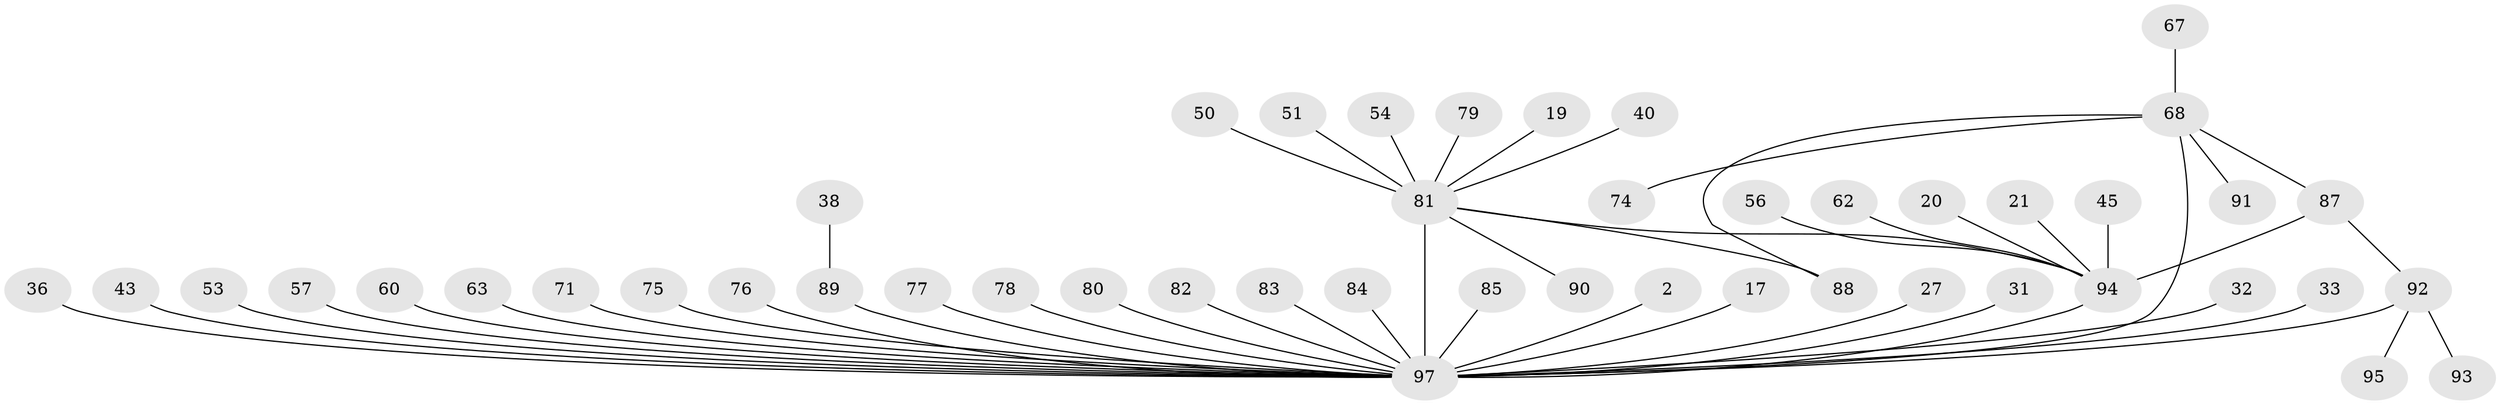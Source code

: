 // original degree distribution, {21: 0.010309278350515464, 1: 0.44329896907216493, 18: 0.010309278350515464, 12: 0.010309278350515464, 3: 0.061855670103092786, 4: 0.07216494845360824, 2: 0.28865979381443296, 6: 0.05154639175257732, 10: 0.010309278350515464, 13: 0.010309278350515464, 11: 0.010309278350515464, 5: 0.010309278350515464, 7: 0.010309278350515464}
// Generated by graph-tools (version 1.1) at 2025/47/03/09/25 04:47:40]
// undirected, 48 vertices, 51 edges
graph export_dot {
graph [start="1"]
  node [color=gray90,style=filled];
  2;
  17;
  19;
  20;
  21;
  27;
  31;
  32;
  33 [super="+7"];
  36;
  38 [super="+9"];
  40;
  43 [super="+37"];
  45;
  50;
  51;
  53;
  54;
  56;
  57;
  60;
  62;
  63;
  67;
  68 [super="+59+10"];
  71 [super="+58+65"];
  74;
  75 [super="+55"];
  76 [super="+29"];
  77;
  78 [super="+73"];
  79;
  80;
  81 [super="+34+47+24+6"];
  82 [super="+22"];
  83;
  84 [super="+13+69"];
  85;
  87 [super="+46"];
  88 [super="+49+70"];
  89 [super="+8"];
  90;
  91;
  92 [super="+44+86"];
  93;
  94 [super="+11+64"];
  95 [super="+15"];
  97 [super="+66+35+1+96"];
  2 -- 97;
  17 -- 97;
  19 -- 81;
  20 -- 94;
  21 -- 94;
  27 -- 97;
  31 -- 97;
  32 -- 97;
  33 -- 97 [weight=2];
  36 -- 97;
  38 -- 89;
  40 -- 81;
  43 -- 97;
  45 -- 94;
  50 -- 81;
  51 -- 81;
  53 -- 97;
  54 -- 81;
  56 -- 94;
  57 -- 97;
  60 -- 97;
  62 -- 94;
  63 -- 97;
  67 -- 68;
  68 -- 74;
  68 -- 97 [weight=4];
  68 -- 91;
  68 -- 87;
  68 -- 88 [weight=2];
  71 -- 97 [weight=2];
  75 -- 97 [weight=2];
  76 -- 97;
  77 -- 97 [weight=2];
  78 -- 97;
  79 -- 81;
  80 -- 97;
  81 -- 97 [weight=7];
  81 -- 90;
  81 -- 88;
  81 -- 94;
  82 -- 97;
  83 -- 97;
  84 -- 97 [weight=2];
  85 -- 97 [weight=2];
  87 -- 94 [weight=2];
  87 -- 92;
  89 -- 97 [weight=3];
  92 -- 97 [weight=4];
  92 -- 93;
  92 -- 95;
  94 -- 97 [weight=8];
}
